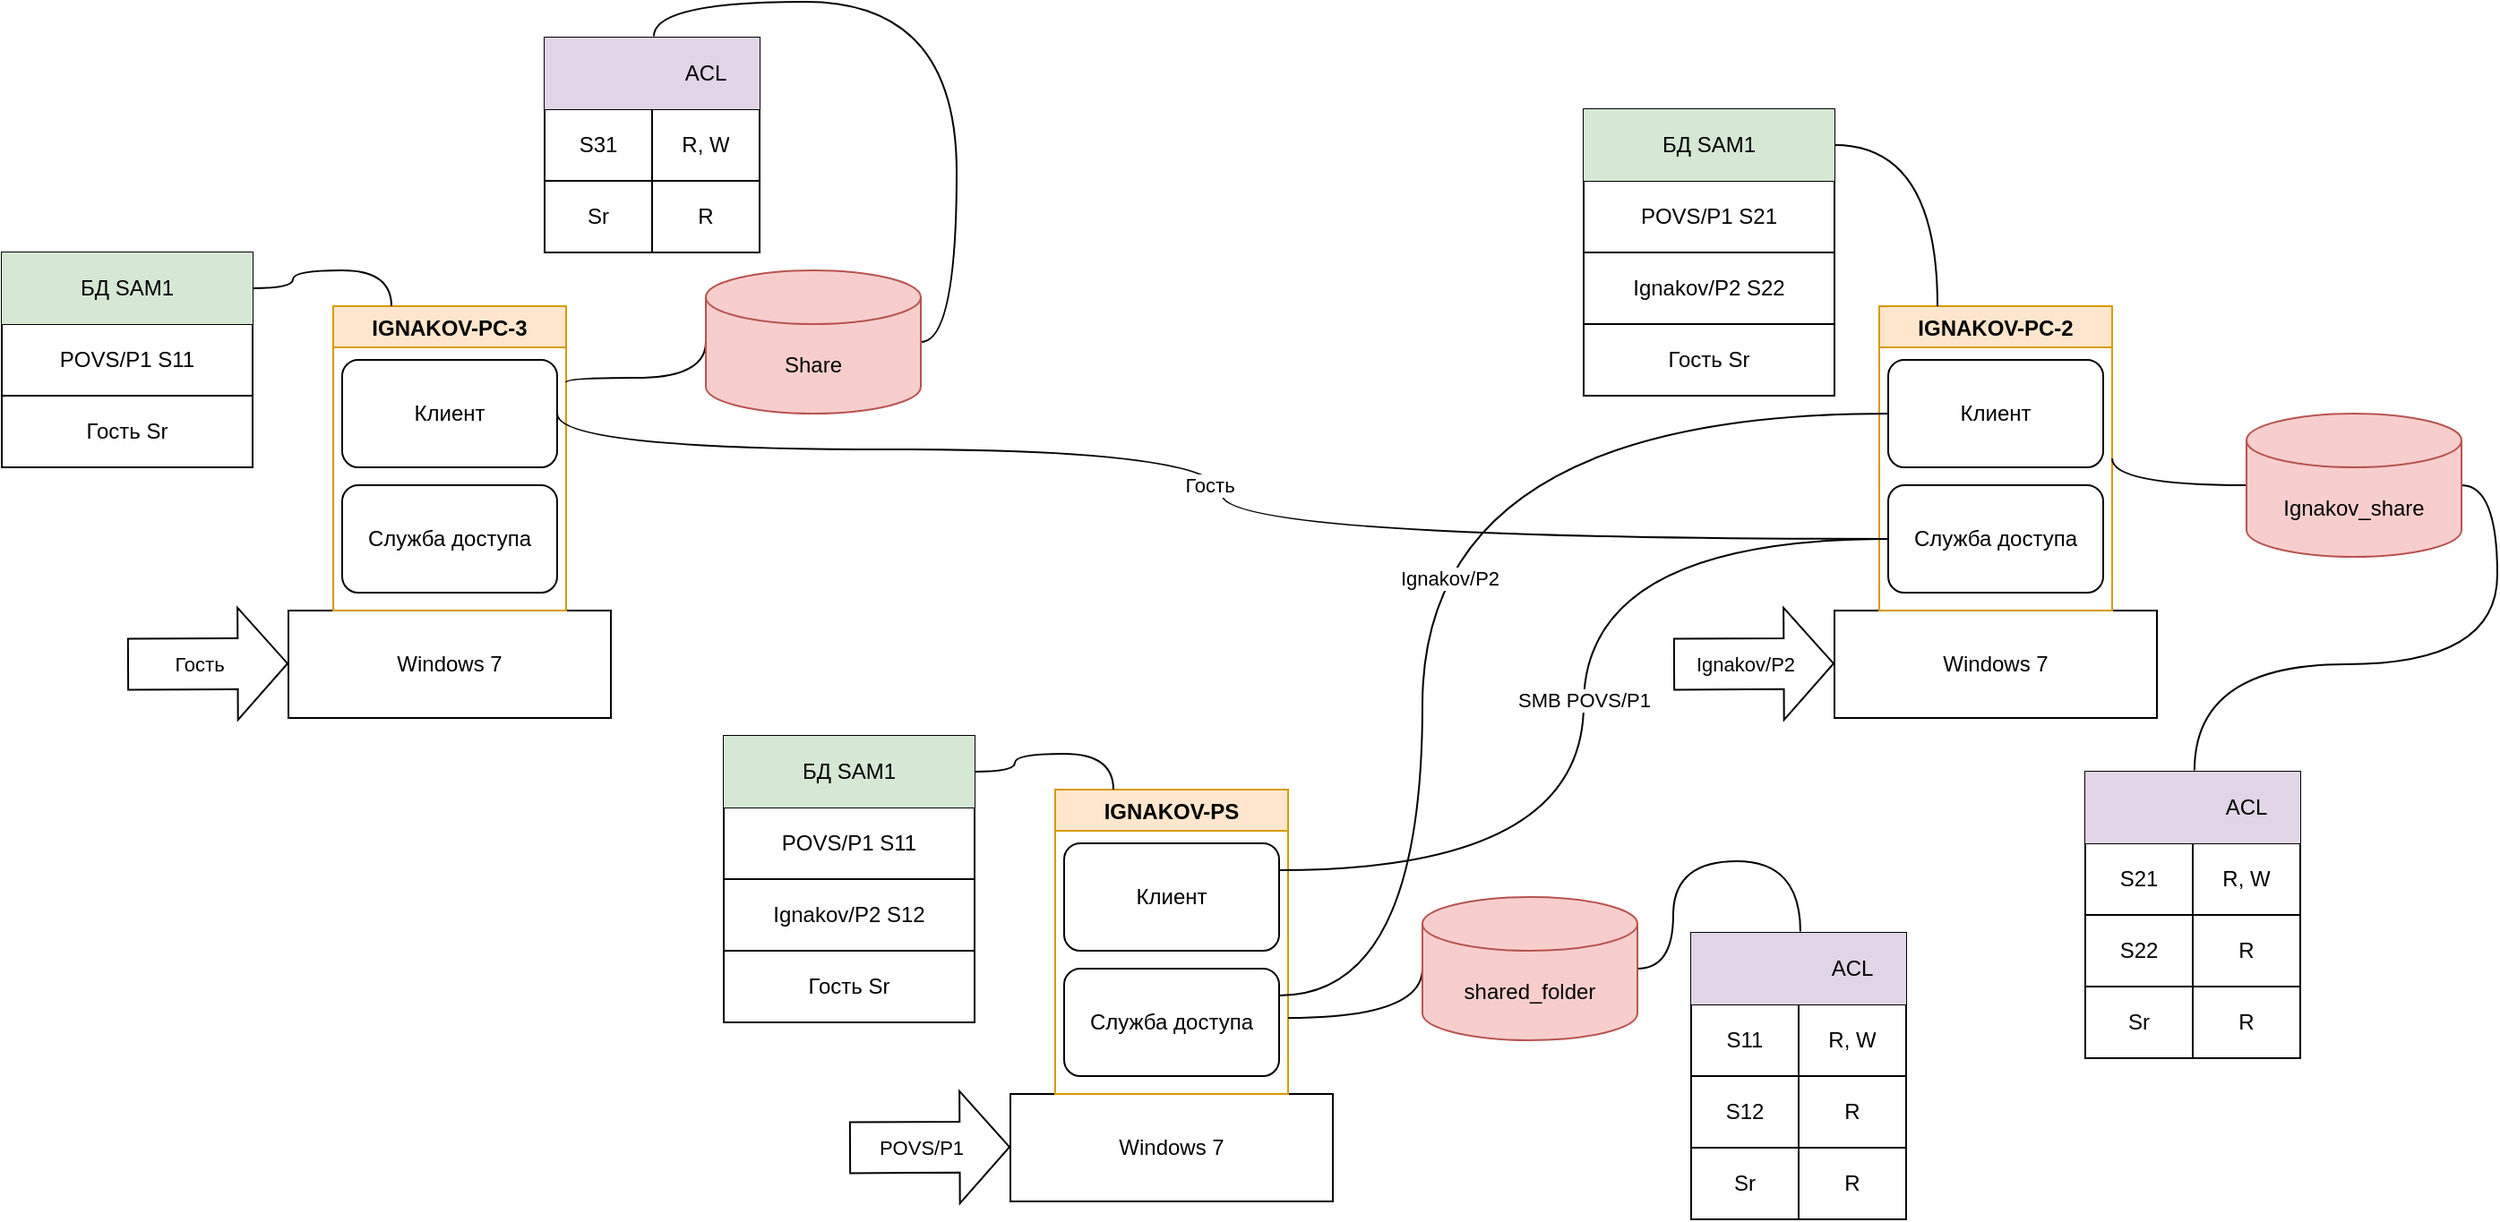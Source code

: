 <mxfile version="18.0.4" type="device"><diagram id="8aKWx1PPnYqSvnm_mC08" name="Page-1"><mxGraphModel dx="2227" dy="2821" grid="1" gridSize="10" guides="1" tooltips="1" connect="1" arrows="1" fold="1" page="1" pageScale="1" pageWidth="827" pageHeight="1169" math="0" shadow="0"><root><mxCell id="0"/><mxCell id="1" parent="0"/><mxCell id="SFjTDaXQpuAihbKjYo6z-1" value="Windows 7" style="rounded=0;whiteSpace=wrap;html=1;" vertex="1" parent="1"><mxGeometry x="150" y="470" width="180" height="60" as="geometry"/></mxCell><mxCell id="SFjTDaXQpuAihbKjYo6z-9" value="IGNAKOV-PS" style="swimlane;fillColor=#ffe6cc;strokeColor=#d79b00;" vertex="1" parent="1"><mxGeometry x="175" y="300" width="130" height="170" as="geometry"><mxRectangle x="265" y="490" width="120" height="23" as="alternateBounds"/></mxGeometry></mxCell><mxCell id="SFjTDaXQpuAihbKjYo6z-82" value="Клиент" style="rounded=1;whiteSpace=wrap;html=1;labelBackgroundColor=none;labelBorderColor=none;" vertex="1" parent="SFjTDaXQpuAihbKjYo6z-9"><mxGeometry x="5" y="30" width="120" height="60" as="geometry"/></mxCell><mxCell id="SFjTDaXQpuAihbKjYo6z-83" value="Служба доступа" style="rounded=1;whiteSpace=wrap;html=1;labelBackgroundColor=none;labelBorderColor=none;" vertex="1" parent="SFjTDaXQpuAihbKjYo6z-9"><mxGeometry x="5" y="100" width="120" height="60" as="geometry"/></mxCell><mxCell id="SFjTDaXQpuAihbKjYo6z-49" style="edgeStyle=orthogonalEdgeStyle;curved=1;rounded=0;orthogonalLoop=1;jettySize=auto;html=1;exitX=1;exitY=0.5;exitDx=0;exitDy=0;exitPerimeter=0;entryX=0.508;entryY=-0.018;entryDx=0;entryDy=0;entryPerimeter=0;endArrow=none;endFill=0;" edge="1" parent="1" source="SFjTDaXQpuAihbKjYo6z-12" target="SFjTDaXQpuAihbKjYo6z-34"><mxGeometry relative="1" as="geometry"/></mxCell><mxCell id="SFjTDaXQpuAihbKjYo6z-185" style="edgeStyle=orthogonalEdgeStyle;curved=1;rounded=0;orthogonalLoop=1;jettySize=auto;html=1;exitX=0;exitY=0.5;exitDx=0;exitDy=0;exitPerimeter=0;entryX=1;entryY=0.75;entryDx=0;entryDy=0;endArrow=none;endFill=0;" edge="1" parent="1" source="SFjTDaXQpuAihbKjYo6z-12" target="SFjTDaXQpuAihbKjYo6z-9"><mxGeometry relative="1" as="geometry"><Array as="points"><mxPoint x="380" y="428"/></Array></mxGeometry></mxCell><mxCell id="SFjTDaXQpuAihbKjYo6z-12" value="shared_folder" style="shape=cylinder3;whiteSpace=wrap;html=1;boundedLbl=1;backgroundOutline=1;size=15;fillColor=#f8cecc;strokeColor=#b85450;" vertex="1" parent="1"><mxGeometry x="380" y="360" width="120" height="80" as="geometry"/></mxCell><mxCell id="SFjTDaXQpuAihbKjYo6z-33" value="" style="shape=table;startSize=0;container=1;collapsible=0;childLayout=tableLayout;" vertex="1" parent="1"><mxGeometry x="530" y="380" width="120" height="160" as="geometry"/></mxCell><mxCell id="SFjTDaXQpuAihbKjYo6z-34" value="" style="shape=tableRow;horizontal=0;startSize=0;swimlaneHead=0;swimlaneBody=0;top=0;left=0;bottom=0;right=0;collapsible=0;dropTarget=0;fillColor=#e1d5e7;points=[[0,0.5],[1,0.5]];portConstraint=eastwest;strokeColor=#9673a6;" vertex="1" parent="SFjTDaXQpuAihbKjYo6z-33"><mxGeometry width="120" height="40" as="geometry"/></mxCell><mxCell id="SFjTDaXQpuAihbKjYo6z-35" value="" style="shape=partialRectangle;html=1;whiteSpace=wrap;connectable=0;overflow=hidden;fillColor=none;top=0;left=0;bottom=0;right=0;pointerEvents=1;" vertex="1" parent="SFjTDaXQpuAihbKjYo6z-34"><mxGeometry width="60" height="40" as="geometry"><mxRectangle width="60" height="40" as="alternateBounds"/></mxGeometry></mxCell><mxCell id="SFjTDaXQpuAihbKjYo6z-36" value="ACL" style="shape=partialRectangle;html=1;whiteSpace=wrap;connectable=0;overflow=hidden;fillColor=none;top=0;left=0;bottom=0;right=0;pointerEvents=1;" vertex="1" parent="SFjTDaXQpuAihbKjYo6z-34"><mxGeometry x="60" width="60" height="40" as="geometry"><mxRectangle width="60" height="40" as="alternateBounds"/></mxGeometry></mxCell><mxCell id="SFjTDaXQpuAihbKjYo6z-37" value="" style="shape=tableRow;horizontal=0;startSize=0;swimlaneHead=0;swimlaneBody=0;top=0;left=0;bottom=0;right=0;collapsible=0;dropTarget=0;fillColor=none;points=[[0,0.5],[1,0.5]];portConstraint=eastwest;" vertex="1" parent="SFjTDaXQpuAihbKjYo6z-33"><mxGeometry y="40" width="120" height="40" as="geometry"/></mxCell><mxCell id="SFjTDaXQpuAihbKjYo6z-38" value="S11" style="shape=partialRectangle;html=1;whiteSpace=wrap;connectable=0;overflow=hidden;fillColor=none;top=0;left=0;bottom=0;right=0;pointerEvents=1;" vertex="1" parent="SFjTDaXQpuAihbKjYo6z-37"><mxGeometry width="60" height="40" as="geometry"><mxRectangle width="60" height="40" as="alternateBounds"/></mxGeometry></mxCell><mxCell id="SFjTDaXQpuAihbKjYo6z-39" value="R, W" style="shape=partialRectangle;html=1;whiteSpace=wrap;connectable=0;overflow=hidden;fillColor=none;top=0;left=0;bottom=0;right=0;pointerEvents=1;" vertex="1" parent="SFjTDaXQpuAihbKjYo6z-37"><mxGeometry x="60" width="60" height="40" as="geometry"><mxRectangle width="60" height="40" as="alternateBounds"/></mxGeometry></mxCell><mxCell id="SFjTDaXQpuAihbKjYo6z-40" value="" style="shape=tableRow;horizontal=0;startSize=0;swimlaneHead=0;swimlaneBody=0;top=0;left=0;bottom=0;right=0;collapsible=0;dropTarget=0;fillColor=none;points=[[0,0.5],[1,0.5]];portConstraint=eastwest;" vertex="1" parent="SFjTDaXQpuAihbKjYo6z-33"><mxGeometry y="80" width="120" height="40" as="geometry"/></mxCell><mxCell id="SFjTDaXQpuAihbKjYo6z-41" value="S12" style="shape=partialRectangle;html=1;whiteSpace=wrap;connectable=0;overflow=hidden;fillColor=none;top=0;left=0;bottom=0;right=0;pointerEvents=1;" vertex="1" parent="SFjTDaXQpuAihbKjYo6z-40"><mxGeometry width="60" height="40" as="geometry"><mxRectangle width="60" height="40" as="alternateBounds"/></mxGeometry></mxCell><mxCell id="SFjTDaXQpuAihbKjYo6z-42" value="R" style="shape=partialRectangle;html=1;whiteSpace=wrap;connectable=0;overflow=hidden;fillColor=none;top=0;left=0;bottom=0;right=0;pointerEvents=1;" vertex="1" parent="SFjTDaXQpuAihbKjYo6z-40"><mxGeometry x="60" width="60" height="40" as="geometry"><mxRectangle width="60" height="40" as="alternateBounds"/></mxGeometry></mxCell><mxCell id="SFjTDaXQpuAihbKjYo6z-43" value="" style="shape=tableRow;horizontal=0;startSize=0;swimlaneHead=0;swimlaneBody=0;top=0;left=0;bottom=0;right=0;collapsible=0;dropTarget=0;fillColor=none;points=[[0,0.5],[1,0.5]];portConstraint=eastwest;" vertex="1" parent="SFjTDaXQpuAihbKjYo6z-33"><mxGeometry y="120" width="120" height="40" as="geometry"/></mxCell><mxCell id="SFjTDaXQpuAihbKjYo6z-44" value="Sr" style="shape=partialRectangle;html=1;whiteSpace=wrap;connectable=0;overflow=hidden;fillColor=none;top=0;left=0;bottom=0;right=0;pointerEvents=1;" vertex="1" parent="SFjTDaXQpuAihbKjYo6z-43"><mxGeometry width="60" height="40" as="geometry"><mxRectangle width="60" height="40" as="alternateBounds"/></mxGeometry></mxCell><mxCell id="SFjTDaXQpuAihbKjYo6z-45" value="R" style="shape=partialRectangle;html=1;whiteSpace=wrap;connectable=0;overflow=hidden;fillColor=none;top=0;left=0;bottom=0;right=0;pointerEvents=1;" vertex="1" parent="SFjTDaXQpuAihbKjYo6z-43"><mxGeometry x="60" width="60" height="40" as="geometry"><mxRectangle width="60" height="40" as="alternateBounds"/></mxGeometry></mxCell><mxCell id="SFjTDaXQpuAihbKjYo6z-50" value="" style="shape=flexArrow;endArrow=classic;html=1;rounded=0;curved=1;endWidth=33.2;endSize=8.932;width=28.4;" edge="1" parent="1"><mxGeometry width="50" height="50" relative="1" as="geometry"><mxPoint x="60" y="500" as="sourcePoint"/><mxPoint x="150" y="499.6" as="targetPoint"/></mxGeometry></mxCell><mxCell id="SFjTDaXQpuAihbKjYo6z-52" value="POVS/P1" style="edgeLabel;html=1;align=center;verticalAlign=middle;resizable=0;points=[];" vertex="1" connectable="0" parent="SFjTDaXQpuAihbKjYo6z-50"><mxGeometry x="-0.475" y="2" relative="1" as="geometry"><mxPoint x="16" y="2" as="offset"/></mxGeometry></mxCell><mxCell id="SFjTDaXQpuAihbKjYo6z-69" value="" style="shape=table;startSize=0;container=1;collapsible=0;childLayout=tableLayout;" vertex="1" parent="1"><mxGeometry x="-10" y="270" width="140" height="160" as="geometry"/></mxCell><mxCell id="SFjTDaXQpuAihbKjYo6z-70" value="" style="shape=tableRow;horizontal=0;startSize=0;swimlaneHead=0;swimlaneBody=0;top=0;left=0;bottom=0;right=0;collapsible=0;dropTarget=0;fillColor=none;points=[[0,0.5],[1,0.5]];portConstraint=eastwest;labelBorderColor=default;" vertex="1" parent="SFjTDaXQpuAihbKjYo6z-69"><mxGeometry width="140" height="40" as="geometry"/></mxCell><mxCell id="SFjTDaXQpuAihbKjYo6z-71" value="БД SAM1" style="shape=partialRectangle;html=1;whiteSpace=wrap;connectable=0;overflow=hidden;fillColor=#d5e8d4;top=0;left=0;bottom=0;right=0;pointerEvents=1;labelBackgroundColor=none;strokeColor=#82b366;" vertex="1" parent="SFjTDaXQpuAihbKjYo6z-70"><mxGeometry width="140" height="40" as="geometry"><mxRectangle width="140" height="40" as="alternateBounds"/></mxGeometry></mxCell><mxCell id="SFjTDaXQpuAihbKjYo6z-72" value="" style="shape=tableRow;horizontal=0;startSize=0;swimlaneHead=0;swimlaneBody=0;top=0;left=0;bottom=0;right=0;collapsible=0;dropTarget=0;fillColor=none;points=[[0,0.5],[1,0.5]];portConstraint=eastwest;" vertex="1" parent="SFjTDaXQpuAihbKjYo6z-69"><mxGeometry y="40" width="140" height="40" as="geometry"/></mxCell><mxCell id="SFjTDaXQpuAihbKjYo6z-73" value="POVS/P1 S11" style="shape=partialRectangle;html=1;whiteSpace=wrap;connectable=0;overflow=hidden;fillColor=none;top=0;left=0;bottom=0;right=0;pointerEvents=1;" vertex="1" parent="SFjTDaXQpuAihbKjYo6z-72"><mxGeometry width="140" height="40" as="geometry"><mxRectangle width="140" height="40" as="alternateBounds"/></mxGeometry></mxCell><mxCell id="SFjTDaXQpuAihbKjYo6z-74" value="" style="shape=tableRow;horizontal=0;startSize=0;swimlaneHead=0;swimlaneBody=0;top=0;left=0;bottom=0;right=0;collapsible=0;dropTarget=0;fillColor=none;points=[[0,0.5],[1,0.5]];portConstraint=eastwest;" vertex="1" parent="SFjTDaXQpuAihbKjYo6z-69"><mxGeometry y="80" width="140" height="40" as="geometry"/></mxCell><mxCell id="SFjTDaXQpuAihbKjYo6z-75" value="Ignakov/P2 S12" style="shape=partialRectangle;html=1;whiteSpace=wrap;connectable=0;overflow=hidden;fillColor=none;top=0;left=0;bottom=0;right=0;pointerEvents=1;" vertex="1" parent="SFjTDaXQpuAihbKjYo6z-74"><mxGeometry width="140" height="40" as="geometry"><mxRectangle width="140" height="40" as="alternateBounds"/></mxGeometry></mxCell><mxCell id="SFjTDaXQpuAihbKjYo6z-78" value="" style="shape=tableRow;horizontal=0;startSize=0;swimlaneHead=0;swimlaneBody=0;top=0;left=0;bottom=0;right=0;collapsible=0;dropTarget=0;fillColor=none;points=[[0,0.5],[1,0.5]];portConstraint=eastwest;" vertex="1" parent="SFjTDaXQpuAihbKjYo6z-69"><mxGeometry y="120" width="140" height="40" as="geometry"/></mxCell><mxCell id="SFjTDaXQpuAihbKjYo6z-79" value="Гость Sr" style="shape=partialRectangle;html=1;whiteSpace=wrap;connectable=0;overflow=hidden;fillColor=none;top=0;left=0;bottom=0;right=0;pointerEvents=1;" vertex="1" parent="SFjTDaXQpuAihbKjYo6z-78"><mxGeometry width="140" height="40" as="geometry"><mxRectangle width="140" height="40" as="alternateBounds"/></mxGeometry></mxCell><mxCell id="SFjTDaXQpuAihbKjYo6z-84" style="edgeStyle=orthogonalEdgeStyle;curved=1;rounded=0;orthogonalLoop=1;jettySize=auto;html=1;exitX=1;exitY=0.5;exitDx=0;exitDy=0;entryX=0.25;entryY=0;entryDx=0;entryDy=0;endArrow=none;endFill=0;" edge="1" parent="1" source="SFjTDaXQpuAihbKjYo6z-70" target="SFjTDaXQpuAihbKjYo6z-9"><mxGeometry relative="1" as="geometry"/></mxCell><mxCell id="SFjTDaXQpuAihbKjYo6z-85" value="Windows 7" style="rounded=0;whiteSpace=wrap;html=1;" vertex="1" parent="1"><mxGeometry x="-253" y="200" width="180" height="60" as="geometry"/></mxCell><mxCell id="SFjTDaXQpuAihbKjYo6z-86" value="IGNAKOV-PC-3" style="swimlane;fillColor=#ffe6cc;strokeColor=#d79b00;" vertex="1" parent="1"><mxGeometry x="-228" y="30" width="130" height="170" as="geometry"><mxRectangle x="265" y="490" width="120" height="23" as="alternateBounds"/></mxGeometry></mxCell><mxCell id="SFjTDaXQpuAihbKjYo6z-87" value="Клиент" style="rounded=1;whiteSpace=wrap;html=1;labelBackgroundColor=none;labelBorderColor=none;" vertex="1" parent="SFjTDaXQpuAihbKjYo6z-86"><mxGeometry x="5" y="30" width="120" height="60" as="geometry"/></mxCell><mxCell id="SFjTDaXQpuAihbKjYo6z-88" value="Служба доступа" style="rounded=1;whiteSpace=wrap;html=1;labelBackgroundColor=none;labelBorderColor=none;" vertex="1" parent="SFjTDaXQpuAihbKjYo6z-86"><mxGeometry x="5" y="100" width="120" height="60" as="geometry"/></mxCell><mxCell id="SFjTDaXQpuAihbKjYo6z-89" style="edgeStyle=orthogonalEdgeStyle;rounded=0;orthogonalLoop=1;jettySize=auto;html=1;exitX=0;exitY=0.5;exitDx=0;exitDy=0;exitPerimeter=0;curved=1;endArrow=none;endFill=0;entryX=1;entryY=0.25;entryDx=0;entryDy=0;" edge="1" parent="1" source="SFjTDaXQpuAihbKjYo6z-91" target="SFjTDaXQpuAihbKjYo6z-86"><mxGeometry relative="1" as="geometry"><mxPoint x="-73" y="140" as="targetPoint"/><Array as="points"><mxPoint x="-20" y="70"/><mxPoint x="-98" y="70"/></Array></mxGeometry></mxCell><mxCell id="SFjTDaXQpuAihbKjYo6z-90" style="edgeStyle=orthogonalEdgeStyle;curved=1;rounded=0;orthogonalLoop=1;jettySize=auto;html=1;exitX=1;exitY=0.5;exitDx=0;exitDy=0;exitPerimeter=0;entryX=0.508;entryY=-0.018;entryDx=0;entryDy=0;entryPerimeter=0;endArrow=none;endFill=0;" edge="1" parent="1" source="SFjTDaXQpuAihbKjYo6z-91" target="SFjTDaXQpuAihbKjYo6z-93"><mxGeometry relative="1" as="geometry"/></mxCell><mxCell id="SFjTDaXQpuAihbKjYo6z-91" value="Share" style="shape=cylinder3;whiteSpace=wrap;html=1;boundedLbl=1;backgroundOutline=1;size=15;fillColor=#f8cecc;strokeColor=#b85450;" vertex="1" parent="1"><mxGeometry x="-20" y="10" width="120" height="80" as="geometry"/></mxCell><mxCell id="SFjTDaXQpuAihbKjYo6z-92" value="" style="shape=table;startSize=0;container=1;collapsible=0;childLayout=tableLayout;" vertex="1" parent="1"><mxGeometry x="-110" y="-120" width="120" height="120" as="geometry"/></mxCell><mxCell id="SFjTDaXQpuAihbKjYo6z-93" value="" style="shape=tableRow;horizontal=0;startSize=0;swimlaneHead=0;swimlaneBody=0;top=0;left=0;bottom=0;right=0;collapsible=0;dropTarget=0;fillColor=#e1d5e7;points=[[0,0.5],[1,0.5]];portConstraint=eastwest;strokeColor=#9673a6;" vertex="1" parent="SFjTDaXQpuAihbKjYo6z-92"><mxGeometry width="120" height="40" as="geometry"/></mxCell><mxCell id="SFjTDaXQpuAihbKjYo6z-94" value="" style="shape=partialRectangle;html=1;whiteSpace=wrap;connectable=0;overflow=hidden;fillColor=none;top=0;left=0;bottom=0;right=0;pointerEvents=1;" vertex="1" parent="SFjTDaXQpuAihbKjYo6z-93"><mxGeometry width="60" height="40" as="geometry"><mxRectangle width="60" height="40" as="alternateBounds"/></mxGeometry></mxCell><mxCell id="SFjTDaXQpuAihbKjYo6z-95" value="ACL" style="shape=partialRectangle;html=1;whiteSpace=wrap;connectable=0;overflow=hidden;fillColor=none;top=0;left=0;bottom=0;right=0;pointerEvents=1;" vertex="1" parent="SFjTDaXQpuAihbKjYo6z-93"><mxGeometry x="60" width="60" height="40" as="geometry"><mxRectangle width="60" height="40" as="alternateBounds"/></mxGeometry></mxCell><mxCell id="SFjTDaXQpuAihbKjYo6z-96" value="" style="shape=tableRow;horizontal=0;startSize=0;swimlaneHead=0;swimlaneBody=0;top=0;left=0;bottom=0;right=0;collapsible=0;dropTarget=0;fillColor=none;points=[[0,0.5],[1,0.5]];portConstraint=eastwest;" vertex="1" parent="SFjTDaXQpuAihbKjYo6z-92"><mxGeometry y="40" width="120" height="40" as="geometry"/></mxCell><mxCell id="SFjTDaXQpuAihbKjYo6z-97" value="S31" style="shape=partialRectangle;html=1;whiteSpace=wrap;connectable=0;overflow=hidden;fillColor=none;top=0;left=0;bottom=0;right=0;pointerEvents=1;" vertex="1" parent="SFjTDaXQpuAihbKjYo6z-96"><mxGeometry width="60" height="40" as="geometry"><mxRectangle width="60" height="40" as="alternateBounds"/></mxGeometry></mxCell><mxCell id="SFjTDaXQpuAihbKjYo6z-98" value="R, W" style="shape=partialRectangle;html=1;whiteSpace=wrap;connectable=0;overflow=hidden;fillColor=none;top=0;left=0;bottom=0;right=0;pointerEvents=1;" vertex="1" parent="SFjTDaXQpuAihbKjYo6z-96"><mxGeometry x="60" width="60" height="40" as="geometry"><mxRectangle width="60" height="40" as="alternateBounds"/></mxGeometry></mxCell><mxCell id="SFjTDaXQpuAihbKjYo6z-102" value="" style="shape=tableRow;horizontal=0;startSize=0;swimlaneHead=0;swimlaneBody=0;top=0;left=0;bottom=0;right=0;collapsible=0;dropTarget=0;fillColor=none;points=[[0,0.5],[1,0.5]];portConstraint=eastwest;" vertex="1" parent="SFjTDaXQpuAihbKjYo6z-92"><mxGeometry y="80" width="120" height="40" as="geometry"/></mxCell><mxCell id="SFjTDaXQpuAihbKjYo6z-103" value="Sr" style="shape=partialRectangle;html=1;whiteSpace=wrap;connectable=0;overflow=hidden;fillColor=none;top=0;left=0;bottom=0;right=0;pointerEvents=1;" vertex="1" parent="SFjTDaXQpuAihbKjYo6z-102"><mxGeometry width="60" height="40" as="geometry"><mxRectangle width="60" height="40" as="alternateBounds"/></mxGeometry></mxCell><mxCell id="SFjTDaXQpuAihbKjYo6z-104" value="R" style="shape=partialRectangle;html=1;whiteSpace=wrap;connectable=0;overflow=hidden;fillColor=none;top=0;left=0;bottom=0;right=0;pointerEvents=1;" vertex="1" parent="SFjTDaXQpuAihbKjYo6z-102"><mxGeometry x="60" width="60" height="40" as="geometry"><mxRectangle width="60" height="40" as="alternateBounds"/></mxGeometry></mxCell><mxCell id="SFjTDaXQpuAihbKjYo6z-105" value="" style="shape=flexArrow;endArrow=classic;html=1;rounded=0;curved=1;endWidth=33.2;endSize=8.932;width=28.4;" edge="1" parent="1"><mxGeometry width="50" height="50" relative="1" as="geometry"><mxPoint x="-343" y="230" as="sourcePoint"/><mxPoint x="-253" y="229.6" as="targetPoint"/></mxGeometry></mxCell><mxCell id="SFjTDaXQpuAihbKjYo6z-106" value="Гость" style="edgeLabel;html=1;align=center;verticalAlign=middle;resizable=0;points=[];" vertex="1" connectable="0" parent="SFjTDaXQpuAihbKjYo6z-105"><mxGeometry x="-0.475" y="2" relative="1" as="geometry"><mxPoint x="16" y="2" as="offset"/></mxGeometry></mxCell><mxCell id="SFjTDaXQpuAihbKjYo6z-107" value="" style="shape=table;startSize=0;container=1;collapsible=0;childLayout=tableLayout;" vertex="1" parent="1"><mxGeometry x="-413" width="140" height="120" as="geometry"/></mxCell><mxCell id="SFjTDaXQpuAihbKjYo6z-108" value="" style="shape=tableRow;horizontal=0;startSize=0;swimlaneHead=0;swimlaneBody=0;top=0;left=0;bottom=0;right=0;collapsible=0;dropTarget=0;fillColor=none;points=[[0,0.5],[1,0.5]];portConstraint=eastwest;labelBorderColor=default;" vertex="1" parent="SFjTDaXQpuAihbKjYo6z-107"><mxGeometry width="140" height="40" as="geometry"/></mxCell><mxCell id="SFjTDaXQpuAihbKjYo6z-109" value="БД SAM1" style="shape=partialRectangle;html=1;whiteSpace=wrap;connectable=0;overflow=hidden;fillColor=#d5e8d4;top=0;left=0;bottom=0;right=0;pointerEvents=1;labelBackgroundColor=none;strokeColor=#82b366;" vertex="1" parent="SFjTDaXQpuAihbKjYo6z-108"><mxGeometry width="140" height="40" as="geometry"><mxRectangle width="140" height="40" as="alternateBounds"/></mxGeometry></mxCell><mxCell id="SFjTDaXQpuAihbKjYo6z-110" value="" style="shape=tableRow;horizontal=0;startSize=0;swimlaneHead=0;swimlaneBody=0;top=0;left=0;bottom=0;right=0;collapsible=0;dropTarget=0;fillColor=none;points=[[0,0.5],[1,0.5]];portConstraint=eastwest;" vertex="1" parent="SFjTDaXQpuAihbKjYo6z-107"><mxGeometry y="40" width="140" height="40" as="geometry"/></mxCell><mxCell id="SFjTDaXQpuAihbKjYo6z-111" value="POVS/P1 S11" style="shape=partialRectangle;html=1;whiteSpace=wrap;connectable=0;overflow=hidden;fillColor=none;top=0;left=0;bottom=0;right=0;pointerEvents=1;" vertex="1" parent="SFjTDaXQpuAihbKjYo6z-110"><mxGeometry width="140" height="40" as="geometry"><mxRectangle width="140" height="40" as="alternateBounds"/></mxGeometry></mxCell><mxCell id="SFjTDaXQpuAihbKjYo6z-114" value="" style="shape=tableRow;horizontal=0;startSize=0;swimlaneHead=0;swimlaneBody=0;top=0;left=0;bottom=0;right=0;collapsible=0;dropTarget=0;fillColor=none;points=[[0,0.5],[1,0.5]];portConstraint=eastwest;" vertex="1" parent="SFjTDaXQpuAihbKjYo6z-107"><mxGeometry y="80" width="140" height="40" as="geometry"/></mxCell><mxCell id="SFjTDaXQpuAihbKjYo6z-115" value="Гость Sr" style="shape=partialRectangle;html=1;whiteSpace=wrap;connectable=0;overflow=hidden;fillColor=none;top=0;left=0;bottom=0;right=0;pointerEvents=1;" vertex="1" parent="SFjTDaXQpuAihbKjYo6z-114"><mxGeometry width="140" height="40" as="geometry"><mxRectangle width="140" height="40" as="alternateBounds"/></mxGeometry></mxCell><mxCell id="SFjTDaXQpuAihbKjYo6z-116" style="edgeStyle=orthogonalEdgeStyle;curved=1;rounded=0;orthogonalLoop=1;jettySize=auto;html=1;exitX=1;exitY=0.5;exitDx=0;exitDy=0;entryX=0.25;entryY=0;entryDx=0;entryDy=0;endArrow=none;endFill=0;" edge="1" parent="1" source="SFjTDaXQpuAihbKjYo6z-108" target="SFjTDaXQpuAihbKjYo6z-86"><mxGeometry relative="1" as="geometry"/></mxCell><mxCell id="SFjTDaXQpuAihbKjYo6z-149" value="Windows 7" style="rounded=0;whiteSpace=wrap;html=1;" vertex="1" parent="1"><mxGeometry x="610" y="200" width="180" height="60" as="geometry"/></mxCell><mxCell id="SFjTDaXQpuAihbKjYo6z-150" value="IGNAKOV-PC-2" style="swimlane;fillColor=#ffe6cc;strokeColor=#d79b00;" vertex="1" parent="1"><mxGeometry x="635" y="30" width="130" height="170" as="geometry"><mxRectangle x="265" y="490" width="120" height="23" as="alternateBounds"/></mxGeometry></mxCell><mxCell id="SFjTDaXQpuAihbKjYo6z-151" value="Клиент" style="rounded=1;whiteSpace=wrap;html=1;labelBackgroundColor=none;labelBorderColor=none;" vertex="1" parent="SFjTDaXQpuAihbKjYo6z-150"><mxGeometry x="5" y="30" width="120" height="60" as="geometry"/></mxCell><mxCell id="SFjTDaXQpuAihbKjYo6z-152" value="Служба доступа" style="rounded=1;whiteSpace=wrap;html=1;labelBackgroundColor=none;labelBorderColor=none;" vertex="1" parent="SFjTDaXQpuAihbKjYo6z-150"><mxGeometry x="5" y="100" width="120" height="60" as="geometry"/></mxCell><mxCell id="SFjTDaXQpuAihbKjYo6z-153" style="edgeStyle=orthogonalEdgeStyle;rounded=0;orthogonalLoop=1;jettySize=auto;html=1;exitX=0;exitY=0.5;exitDx=0;exitDy=0;exitPerimeter=0;curved=1;endArrow=none;endFill=0;entryX=1;entryY=0.5;entryDx=0;entryDy=0;" edge="1" parent="1" source="SFjTDaXQpuAihbKjYo6z-155" target="SFjTDaXQpuAihbKjYo6z-150"><mxGeometry relative="1" as="geometry"><mxPoint x="790" y="140" as="targetPoint"/><Array as="points"><mxPoint x="765" y="130"/></Array></mxGeometry></mxCell><mxCell id="SFjTDaXQpuAihbKjYo6z-154" style="edgeStyle=orthogonalEdgeStyle;curved=1;rounded=0;orthogonalLoop=1;jettySize=auto;html=1;exitX=1;exitY=0.5;exitDx=0;exitDy=0;exitPerimeter=0;entryX=0.508;entryY=-0.018;entryDx=0;entryDy=0;entryPerimeter=0;endArrow=none;endFill=0;" edge="1" parent="1" source="SFjTDaXQpuAihbKjYo6z-155" target="SFjTDaXQpuAihbKjYo6z-157"><mxGeometry relative="1" as="geometry"/></mxCell><mxCell id="SFjTDaXQpuAihbKjYo6z-155" value="Ignakov_share" style="shape=cylinder3;whiteSpace=wrap;html=1;boundedLbl=1;backgroundOutline=1;size=15;fillColor=#f8cecc;strokeColor=#b85450;" vertex="1" parent="1"><mxGeometry x="840" y="90" width="120" height="80" as="geometry"/></mxCell><mxCell id="SFjTDaXQpuAihbKjYo6z-156" value="" style="shape=table;startSize=0;container=1;collapsible=0;childLayout=tableLayout;" vertex="1" parent="1"><mxGeometry x="750" y="290" width="120" height="160" as="geometry"/></mxCell><mxCell id="SFjTDaXQpuAihbKjYo6z-157" value="" style="shape=tableRow;horizontal=0;startSize=0;swimlaneHead=0;swimlaneBody=0;top=0;left=0;bottom=0;right=0;collapsible=0;dropTarget=0;fillColor=#e1d5e7;points=[[0,0.5],[1,0.5]];portConstraint=eastwest;strokeColor=#9673a6;" vertex="1" parent="SFjTDaXQpuAihbKjYo6z-156"><mxGeometry width="120" height="40" as="geometry"/></mxCell><mxCell id="SFjTDaXQpuAihbKjYo6z-158" value="" style="shape=partialRectangle;html=1;whiteSpace=wrap;connectable=0;overflow=hidden;fillColor=none;top=0;left=0;bottom=0;right=0;pointerEvents=1;" vertex="1" parent="SFjTDaXQpuAihbKjYo6z-157"><mxGeometry width="60" height="40" as="geometry"><mxRectangle width="60" height="40" as="alternateBounds"/></mxGeometry></mxCell><mxCell id="SFjTDaXQpuAihbKjYo6z-159" value="ACL" style="shape=partialRectangle;html=1;whiteSpace=wrap;connectable=0;overflow=hidden;fillColor=none;top=0;left=0;bottom=0;right=0;pointerEvents=1;" vertex="1" parent="SFjTDaXQpuAihbKjYo6z-157"><mxGeometry x="60" width="60" height="40" as="geometry"><mxRectangle width="60" height="40" as="alternateBounds"/></mxGeometry></mxCell><mxCell id="SFjTDaXQpuAihbKjYo6z-160" value="" style="shape=tableRow;horizontal=0;startSize=0;swimlaneHead=0;swimlaneBody=0;top=0;left=0;bottom=0;right=0;collapsible=0;dropTarget=0;fillColor=none;points=[[0,0.5],[1,0.5]];portConstraint=eastwest;" vertex="1" parent="SFjTDaXQpuAihbKjYo6z-156"><mxGeometry y="40" width="120" height="40" as="geometry"/></mxCell><mxCell id="SFjTDaXQpuAihbKjYo6z-161" value="S21" style="shape=partialRectangle;html=1;whiteSpace=wrap;connectable=0;overflow=hidden;fillColor=none;top=0;left=0;bottom=0;right=0;pointerEvents=1;" vertex="1" parent="SFjTDaXQpuAihbKjYo6z-160"><mxGeometry width="60" height="40" as="geometry"><mxRectangle width="60" height="40" as="alternateBounds"/></mxGeometry></mxCell><mxCell id="SFjTDaXQpuAihbKjYo6z-162" value="R, W" style="shape=partialRectangle;html=1;whiteSpace=wrap;connectable=0;overflow=hidden;fillColor=none;top=0;left=0;bottom=0;right=0;pointerEvents=1;" vertex="1" parent="SFjTDaXQpuAihbKjYo6z-160"><mxGeometry x="60" width="60" height="40" as="geometry"><mxRectangle width="60" height="40" as="alternateBounds"/></mxGeometry></mxCell><mxCell id="SFjTDaXQpuAihbKjYo6z-163" value="" style="shape=tableRow;horizontal=0;startSize=0;swimlaneHead=0;swimlaneBody=0;top=0;left=0;bottom=0;right=0;collapsible=0;dropTarget=0;fillColor=none;points=[[0,0.5],[1,0.5]];portConstraint=eastwest;" vertex="1" parent="SFjTDaXQpuAihbKjYo6z-156"><mxGeometry y="80" width="120" height="40" as="geometry"/></mxCell><mxCell id="SFjTDaXQpuAihbKjYo6z-164" value="S22" style="shape=partialRectangle;html=1;whiteSpace=wrap;connectable=0;overflow=hidden;fillColor=none;top=0;left=0;bottom=0;right=0;pointerEvents=1;" vertex="1" parent="SFjTDaXQpuAihbKjYo6z-163"><mxGeometry width="60" height="40" as="geometry"><mxRectangle width="60" height="40" as="alternateBounds"/></mxGeometry></mxCell><mxCell id="SFjTDaXQpuAihbKjYo6z-165" value="R" style="shape=partialRectangle;html=1;whiteSpace=wrap;connectable=0;overflow=hidden;fillColor=none;top=0;left=0;bottom=0;right=0;pointerEvents=1;" vertex="1" parent="SFjTDaXQpuAihbKjYo6z-163"><mxGeometry x="60" width="60" height="40" as="geometry"><mxRectangle width="60" height="40" as="alternateBounds"/></mxGeometry></mxCell><mxCell id="SFjTDaXQpuAihbKjYo6z-166" value="" style="shape=tableRow;horizontal=0;startSize=0;swimlaneHead=0;swimlaneBody=0;top=0;left=0;bottom=0;right=0;collapsible=0;dropTarget=0;fillColor=none;points=[[0,0.5],[1,0.5]];portConstraint=eastwest;" vertex="1" parent="SFjTDaXQpuAihbKjYo6z-156"><mxGeometry y="120" width="120" height="40" as="geometry"/></mxCell><mxCell id="SFjTDaXQpuAihbKjYo6z-167" value="Sr" style="shape=partialRectangle;html=1;whiteSpace=wrap;connectable=0;overflow=hidden;fillColor=none;top=0;left=0;bottom=0;right=0;pointerEvents=1;" vertex="1" parent="SFjTDaXQpuAihbKjYo6z-166"><mxGeometry width="60" height="40" as="geometry"><mxRectangle width="60" height="40" as="alternateBounds"/></mxGeometry></mxCell><mxCell id="SFjTDaXQpuAihbKjYo6z-168" value="R" style="shape=partialRectangle;html=1;whiteSpace=wrap;connectable=0;overflow=hidden;fillColor=none;top=0;left=0;bottom=0;right=0;pointerEvents=1;" vertex="1" parent="SFjTDaXQpuAihbKjYo6z-166"><mxGeometry x="60" width="60" height="40" as="geometry"><mxRectangle width="60" height="40" as="alternateBounds"/></mxGeometry></mxCell><mxCell id="SFjTDaXQpuAihbKjYo6z-169" value="" style="shape=flexArrow;endArrow=classic;html=1;rounded=0;curved=1;endWidth=33.2;endSize=8.932;width=28.4;" edge="1" parent="1"><mxGeometry width="50" height="50" relative="1" as="geometry"><mxPoint x="520" y="230" as="sourcePoint"/><mxPoint x="610" y="229.6" as="targetPoint"/></mxGeometry></mxCell><mxCell id="SFjTDaXQpuAihbKjYo6z-170" value="Ignakov/P2" style="edgeLabel;html=1;align=center;verticalAlign=middle;resizable=0;points=[];" vertex="1" connectable="0" parent="SFjTDaXQpuAihbKjYo6z-169"><mxGeometry x="-0.475" y="2" relative="1" as="geometry"><mxPoint x="16" y="2" as="offset"/></mxGeometry></mxCell><mxCell id="SFjTDaXQpuAihbKjYo6z-171" value="" style="shape=table;startSize=0;container=1;collapsible=0;childLayout=tableLayout;" vertex="1" parent="1"><mxGeometry x="470" y="-80" width="140" height="160" as="geometry"/></mxCell><mxCell id="SFjTDaXQpuAihbKjYo6z-172" value="" style="shape=tableRow;horizontal=0;startSize=0;swimlaneHead=0;swimlaneBody=0;top=0;left=0;bottom=0;right=0;collapsible=0;dropTarget=0;fillColor=none;points=[[0,0.5],[1,0.5]];portConstraint=eastwest;labelBorderColor=default;" vertex="1" parent="SFjTDaXQpuAihbKjYo6z-171"><mxGeometry width="140" height="40" as="geometry"/></mxCell><mxCell id="SFjTDaXQpuAihbKjYo6z-173" value="БД SAM1" style="shape=partialRectangle;html=1;whiteSpace=wrap;connectable=0;overflow=hidden;fillColor=#d5e8d4;top=0;left=0;bottom=0;right=0;pointerEvents=1;labelBackgroundColor=none;strokeColor=#82b366;" vertex="1" parent="SFjTDaXQpuAihbKjYo6z-172"><mxGeometry width="140" height="40" as="geometry"><mxRectangle width="140" height="40" as="alternateBounds"/></mxGeometry></mxCell><mxCell id="SFjTDaXQpuAihbKjYo6z-174" value="" style="shape=tableRow;horizontal=0;startSize=0;swimlaneHead=0;swimlaneBody=0;top=0;left=0;bottom=0;right=0;collapsible=0;dropTarget=0;fillColor=none;points=[[0,0.5],[1,0.5]];portConstraint=eastwest;" vertex="1" parent="SFjTDaXQpuAihbKjYo6z-171"><mxGeometry y="40" width="140" height="40" as="geometry"/></mxCell><mxCell id="SFjTDaXQpuAihbKjYo6z-175" value="POVS/P1 S21" style="shape=partialRectangle;html=1;whiteSpace=wrap;connectable=0;overflow=hidden;fillColor=none;top=0;left=0;bottom=0;right=0;pointerEvents=1;" vertex="1" parent="SFjTDaXQpuAihbKjYo6z-174"><mxGeometry width="140" height="40" as="geometry"><mxRectangle width="140" height="40" as="alternateBounds"/></mxGeometry></mxCell><mxCell id="SFjTDaXQpuAihbKjYo6z-176" value="" style="shape=tableRow;horizontal=0;startSize=0;swimlaneHead=0;swimlaneBody=0;top=0;left=0;bottom=0;right=0;collapsible=0;dropTarget=0;fillColor=none;points=[[0,0.5],[1,0.5]];portConstraint=eastwest;" vertex="1" parent="SFjTDaXQpuAihbKjYo6z-171"><mxGeometry y="80" width="140" height="40" as="geometry"/></mxCell><mxCell id="SFjTDaXQpuAihbKjYo6z-177" value="Ignakov/P2 S22" style="shape=partialRectangle;html=1;whiteSpace=wrap;connectable=0;overflow=hidden;fillColor=none;top=0;left=0;bottom=0;right=0;pointerEvents=1;" vertex="1" parent="SFjTDaXQpuAihbKjYo6z-176"><mxGeometry width="140" height="40" as="geometry"><mxRectangle width="140" height="40" as="alternateBounds"/></mxGeometry></mxCell><mxCell id="SFjTDaXQpuAihbKjYo6z-178" value="" style="shape=tableRow;horizontal=0;startSize=0;swimlaneHead=0;swimlaneBody=0;top=0;left=0;bottom=0;right=0;collapsible=0;dropTarget=0;fillColor=none;points=[[0,0.5],[1,0.5]];portConstraint=eastwest;" vertex="1" parent="SFjTDaXQpuAihbKjYo6z-171"><mxGeometry y="120" width="140" height="40" as="geometry"/></mxCell><mxCell id="SFjTDaXQpuAihbKjYo6z-179" value="Гость Sr" style="shape=partialRectangle;html=1;whiteSpace=wrap;connectable=0;overflow=hidden;fillColor=none;top=0;left=0;bottom=0;right=0;pointerEvents=1;" vertex="1" parent="SFjTDaXQpuAihbKjYo6z-178"><mxGeometry width="140" height="40" as="geometry"><mxRectangle width="140" height="40" as="alternateBounds"/></mxGeometry></mxCell><mxCell id="SFjTDaXQpuAihbKjYo6z-180" style="edgeStyle=orthogonalEdgeStyle;curved=1;rounded=0;orthogonalLoop=1;jettySize=auto;html=1;exitX=1;exitY=0.5;exitDx=0;exitDy=0;entryX=0.25;entryY=0;entryDx=0;entryDy=0;endArrow=none;endFill=0;" edge="1" parent="1" source="SFjTDaXQpuAihbKjYo6z-172" target="SFjTDaXQpuAihbKjYo6z-150"><mxGeometry relative="1" as="geometry"/></mxCell><mxCell id="SFjTDaXQpuAihbKjYo6z-187" style="edgeStyle=orthogonalEdgeStyle;curved=1;rounded=0;orthogonalLoop=1;jettySize=auto;html=1;exitX=0;exitY=0.5;exitDx=0;exitDy=0;entryX=1;entryY=0.25;entryDx=0;entryDy=0;endArrow=none;endFill=0;" edge="1" parent="1" source="SFjTDaXQpuAihbKjYo6z-151" target="SFjTDaXQpuAihbKjYo6z-83"><mxGeometry relative="1" as="geometry"><Array as="points"><mxPoint x="380" y="90"/><mxPoint x="380" y="415"/></Array></mxGeometry></mxCell><mxCell id="SFjTDaXQpuAihbKjYo6z-188" value="Ignakov/P2" style="edgeLabel;html=1;align=center;verticalAlign=middle;resizable=0;points=[];" vertex="1" connectable="0" parent="SFjTDaXQpuAihbKjYo6z-187"><mxGeometry x="0.059" y="15" relative="1" as="geometry"><mxPoint as="offset"/></mxGeometry></mxCell><mxCell id="SFjTDaXQpuAihbKjYo6z-189" style="edgeStyle=orthogonalEdgeStyle;curved=1;rounded=0;orthogonalLoop=1;jettySize=auto;html=1;exitX=1;exitY=0.25;exitDx=0;exitDy=0;entryX=0;entryY=0.5;entryDx=0;entryDy=0;endArrow=none;endFill=0;" edge="1" parent="1" source="SFjTDaXQpuAihbKjYo6z-82" target="SFjTDaXQpuAihbKjYo6z-152"><mxGeometry relative="1" as="geometry"/></mxCell><mxCell id="SFjTDaXQpuAihbKjYo6z-190" value="SMB POVS/P1" style="edgeLabel;html=1;align=center;verticalAlign=middle;resizable=0;points=[];" vertex="1" connectable="0" parent="SFjTDaXQpuAihbKjYo6z-189"><mxGeometry x="0.125" y="-8" relative="1" as="geometry"><mxPoint x="-8" y="30" as="offset"/></mxGeometry></mxCell><mxCell id="SFjTDaXQpuAihbKjYo6z-191" style="edgeStyle=orthogonalEdgeStyle;curved=1;rounded=0;orthogonalLoop=1;jettySize=auto;html=1;exitX=1;exitY=0.5;exitDx=0;exitDy=0;entryX=0;entryY=0.5;entryDx=0;entryDy=0;endArrow=none;endFill=0;" edge="1" parent="1" source="SFjTDaXQpuAihbKjYo6z-87" target="SFjTDaXQpuAihbKjYo6z-152"><mxGeometry relative="1" as="geometry"><Array as="points"><mxPoint x="-103" y="110"/><mxPoint x="268" y="110"/><mxPoint x="268" y="160"/></Array></mxGeometry></mxCell><mxCell id="SFjTDaXQpuAihbKjYo6z-192" value="Гость" style="edgeLabel;html=1;align=center;verticalAlign=middle;resizable=0;points=[];" vertex="1" connectable="0" parent="SFjTDaXQpuAihbKjYo6z-191"><mxGeometry x="0.162" y="20" relative="1" as="geometry"><mxPoint x="-39" y="-10" as="offset"/></mxGeometry></mxCell></root></mxGraphModel></diagram></mxfile>